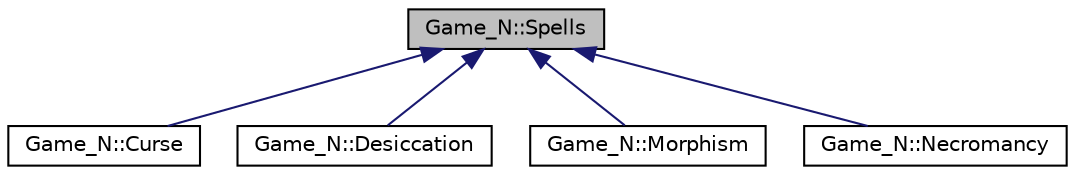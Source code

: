 digraph "Game_N::Spells"
{
 // LATEX_PDF_SIZE
  edge [fontname="Helvetica",fontsize="10",labelfontname="Helvetica",labelfontsize="10"];
  node [fontname="Helvetica",fontsize="10",shape=record];
  Node1 [label="Game_N::Spells",height=0.2,width=0.4,color="black", fillcolor="grey75", style="filled", fontcolor="black",tooltip=" "];
  Node1 -> Node2 [dir="back",color="midnightblue",fontsize="10",style="solid",fontname="Helvetica"];
  Node2 [label="Game_N::Curse",height=0.2,width=0.4,color="black", fillcolor="white", style="filled",URL="$classGame__N_1_1Curse.html",tooltip=" "];
  Node1 -> Node3 [dir="back",color="midnightblue",fontsize="10",style="solid",fontname="Helvetica"];
  Node3 [label="Game_N::Desiccation",height=0.2,width=0.4,color="black", fillcolor="white", style="filled",URL="$classGame__N_1_1Desiccation.html",tooltip=" "];
  Node1 -> Node4 [dir="back",color="midnightblue",fontsize="10",style="solid",fontname="Helvetica"];
  Node4 [label="Game_N::Morphism",height=0.2,width=0.4,color="black", fillcolor="white", style="filled",URL="$classGame__N_1_1Morphism.html",tooltip=" "];
  Node1 -> Node5 [dir="back",color="midnightblue",fontsize="10",style="solid",fontname="Helvetica"];
  Node5 [label="Game_N::Necromancy",height=0.2,width=0.4,color="black", fillcolor="white", style="filled",URL="$classGame__N_1_1Necromancy.html",tooltip=" "];
}
